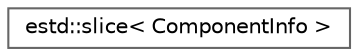 digraph "Graphical Class Hierarchy"
{
 // LATEX_PDF_SIZE
  bgcolor="transparent";
  edge [fontname=Helvetica,fontsize=10,labelfontname=Helvetica,labelfontsize=10];
  node [fontname=Helvetica,fontsize=10,shape=box,height=0.2,width=0.4];
  rankdir="LR";
  Node0 [id="Node000000",label="estd::slice\< ComponentInfo \>",height=0.2,width=0.4,color="grey40", fillcolor="white", style="filled",URL="$da/d75/classestd_1_1slice.html",tooltip=" "];
}
